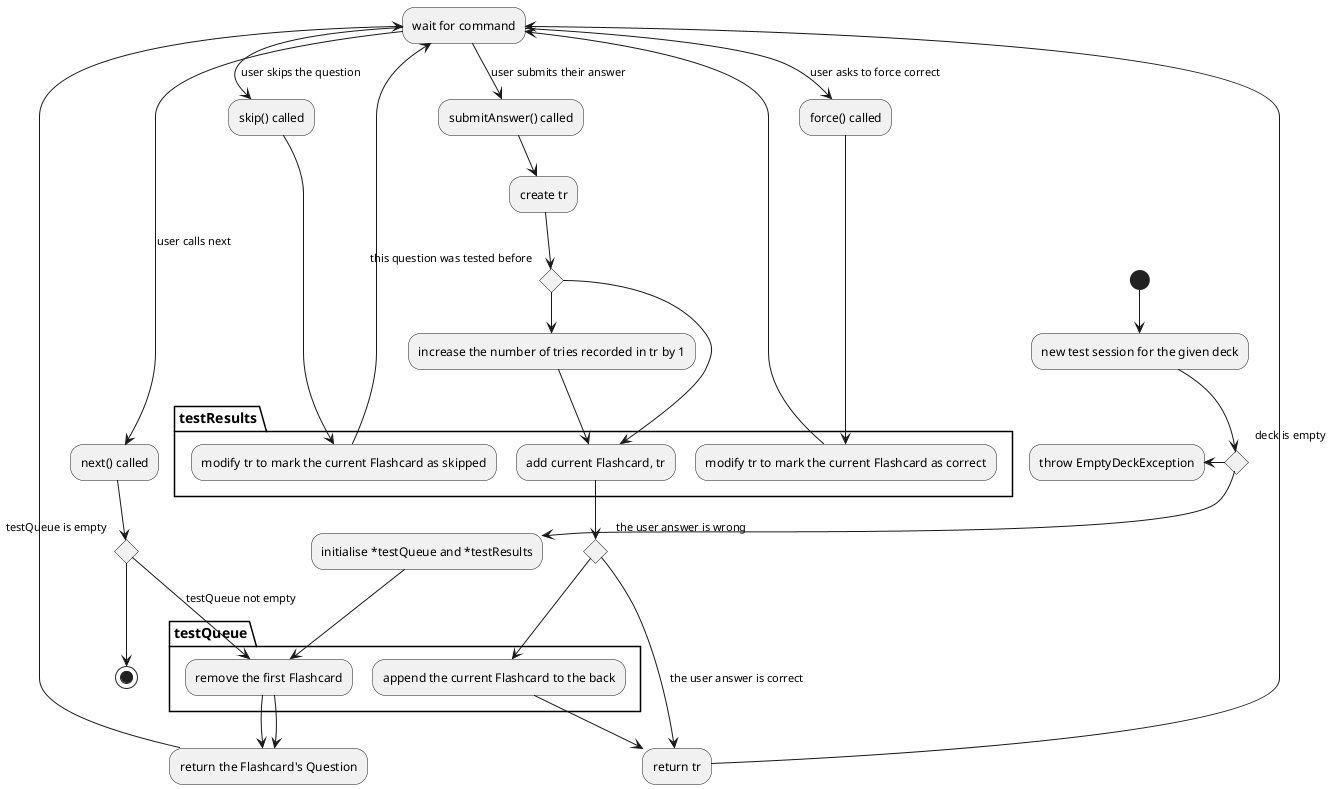@startuml
(*)  --> "new test session for the given deck"
If "deck is empty"
-left-> throw EmptyDeckException
else
--> "initialise *testQueue and *testResults"
--> remove the first Flashcard in testQueue
--> return the Flashcard's Question

-up-> "wait for command" as wait

--> [user submits their answer] submitAnswer() called
--> create tr
If "this question was tested before"
--> increase the number of tries recorded in tr by 1
--> add current Flashcard, tr in testResults
else
--> add current Flashcard, tr in testResults
endif

If "the user answer is wrong"
--> append the current Flashcard to the back in testQueue
--> return tr
else
--> [the user answer is correct] return tr
-up-> wait

wait --> [user skips the question] skip() called
--> modify tr to mark the current Flashcard as skipped in testResults
-up-> wait

wait --> [user asks to force correct] force() called
--> modify tr to mark the current Flashcard as correct in testResults
-up-> wait

wait --> [user calls next] next() called
If "testQueue is empty"
-->(*)
else
--> [testQueue not empty] remove the first Flashcard in testQueue
--> return the Flashcard's Question
@enduml
